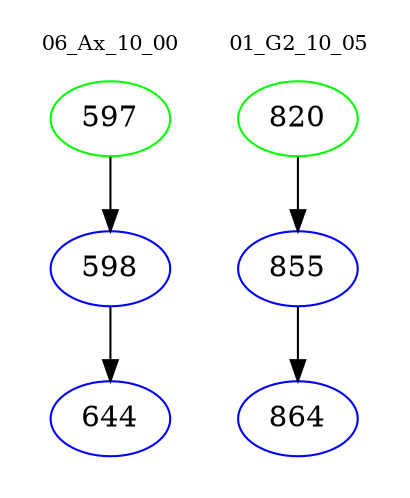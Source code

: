 digraph{
subgraph cluster_0 {
color = white
label = "06_Ax_10_00";
fontsize=10;
T0_597 [label="597", color="green"]
T0_597 -> T0_598 [color="black"]
T0_598 [label="598", color="blue"]
T0_598 -> T0_644 [color="black"]
T0_644 [label="644", color="blue"]
}
subgraph cluster_1 {
color = white
label = "01_G2_10_05";
fontsize=10;
T1_820 [label="820", color="green"]
T1_820 -> T1_855 [color="black"]
T1_855 [label="855", color="blue"]
T1_855 -> T1_864 [color="black"]
T1_864 [label="864", color="blue"]
}
}
